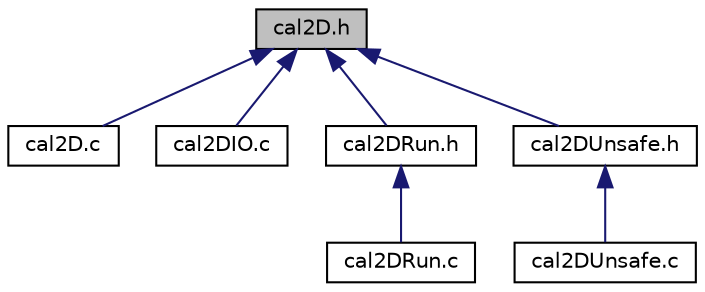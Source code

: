 digraph "cal2D.h"
{
  edge [fontname="Helvetica",fontsize="10",labelfontname="Helvetica",labelfontsize="10"];
  node [fontname="Helvetica",fontsize="10",shape=record];
  Node1 [label="cal2D.h",height=0.2,width=0.4,color="black", fillcolor="grey75", style="filled" fontcolor="black"];
  Node1 -> Node2 [dir="back",color="midnightblue",fontsize="10",style="solid",fontname="Helvetica"];
  Node2 [label="cal2D.c",height=0.2,width=0.4,color="black", fillcolor="white", style="filled",URL="$cal2_d_8c.html"];
  Node1 -> Node3 [dir="back",color="midnightblue",fontsize="10",style="solid",fontname="Helvetica"];
  Node3 [label="cal2DIO.c",height=0.2,width=0.4,color="black", fillcolor="white", style="filled",URL="$cal2_d_i_o_8c.html"];
  Node1 -> Node4 [dir="back",color="midnightblue",fontsize="10",style="solid",fontname="Helvetica"];
  Node4 [label="cal2DRun.h",height=0.2,width=0.4,color="black", fillcolor="white", style="filled",URL="$cal2_d_run_8h.html"];
  Node4 -> Node5 [dir="back",color="midnightblue",fontsize="10",style="solid",fontname="Helvetica"];
  Node5 [label="cal2DRun.c",height=0.2,width=0.4,color="black", fillcolor="white", style="filled",URL="$cal2_d_run_8c.html"];
  Node1 -> Node6 [dir="back",color="midnightblue",fontsize="10",style="solid",fontname="Helvetica"];
  Node6 [label="cal2DUnsafe.h",height=0.2,width=0.4,color="black", fillcolor="white", style="filled",URL="$cal2_d_unsafe_8h.html"];
  Node6 -> Node7 [dir="back",color="midnightblue",fontsize="10",style="solid",fontname="Helvetica"];
  Node7 [label="cal2DUnsafe.c",height=0.2,width=0.4,color="black", fillcolor="white", style="filled",URL="$cal2_d_unsafe_8c.html"];
}
